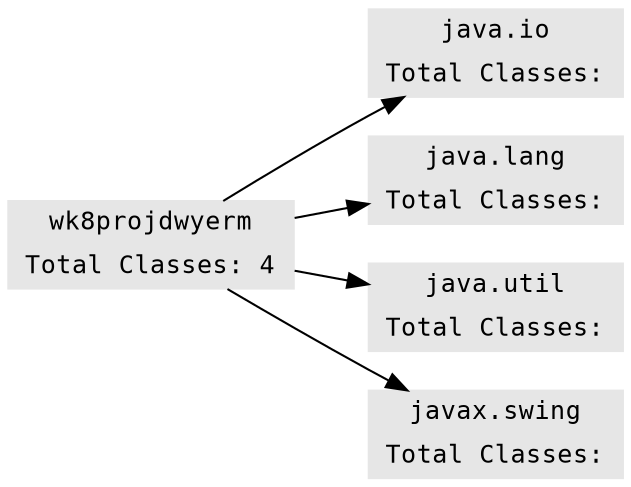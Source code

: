 
digraph g {
        graph [
	    rankdir = "LR"
	];
	node [
	    fontsize = "12"
	    fontname = "Courier"
	    shape = "ellipse"
	];
	edge[];
	"java.io" [
        label="java.io | Total Classes: "
	shape="record"
	color=".99 0.0 .9"
	style=filled
    ];
    "java.lang" [
        label="java.lang | Total Classes: "
	shape="record"
	color=".99 0.0 .9"
	style=filled
    ];
    "java.util" [
        label="java.util | Total Classes: "
	shape="record"
	color=".99 0.0 .9"
	style=filled
    ];
    "javax.swing" [
        label="javax.swing | Total Classes: "
	shape="record"
	color=".99 0.0 .9"
	style=filled
    ];
    "wk8projdwyerm" [
        label="wk8projdwyerm | Total Classes: 4"
	shape="record"
	color=".99 0 .9"
	style=filled
    ];
    "wk8projdwyerm" -> "java.io"
    "wk8projdwyerm" -> "java.lang"
    "wk8projdwyerm" -> "java.util"
    "wk8projdwyerm" -> "javax.swing"
    
}
